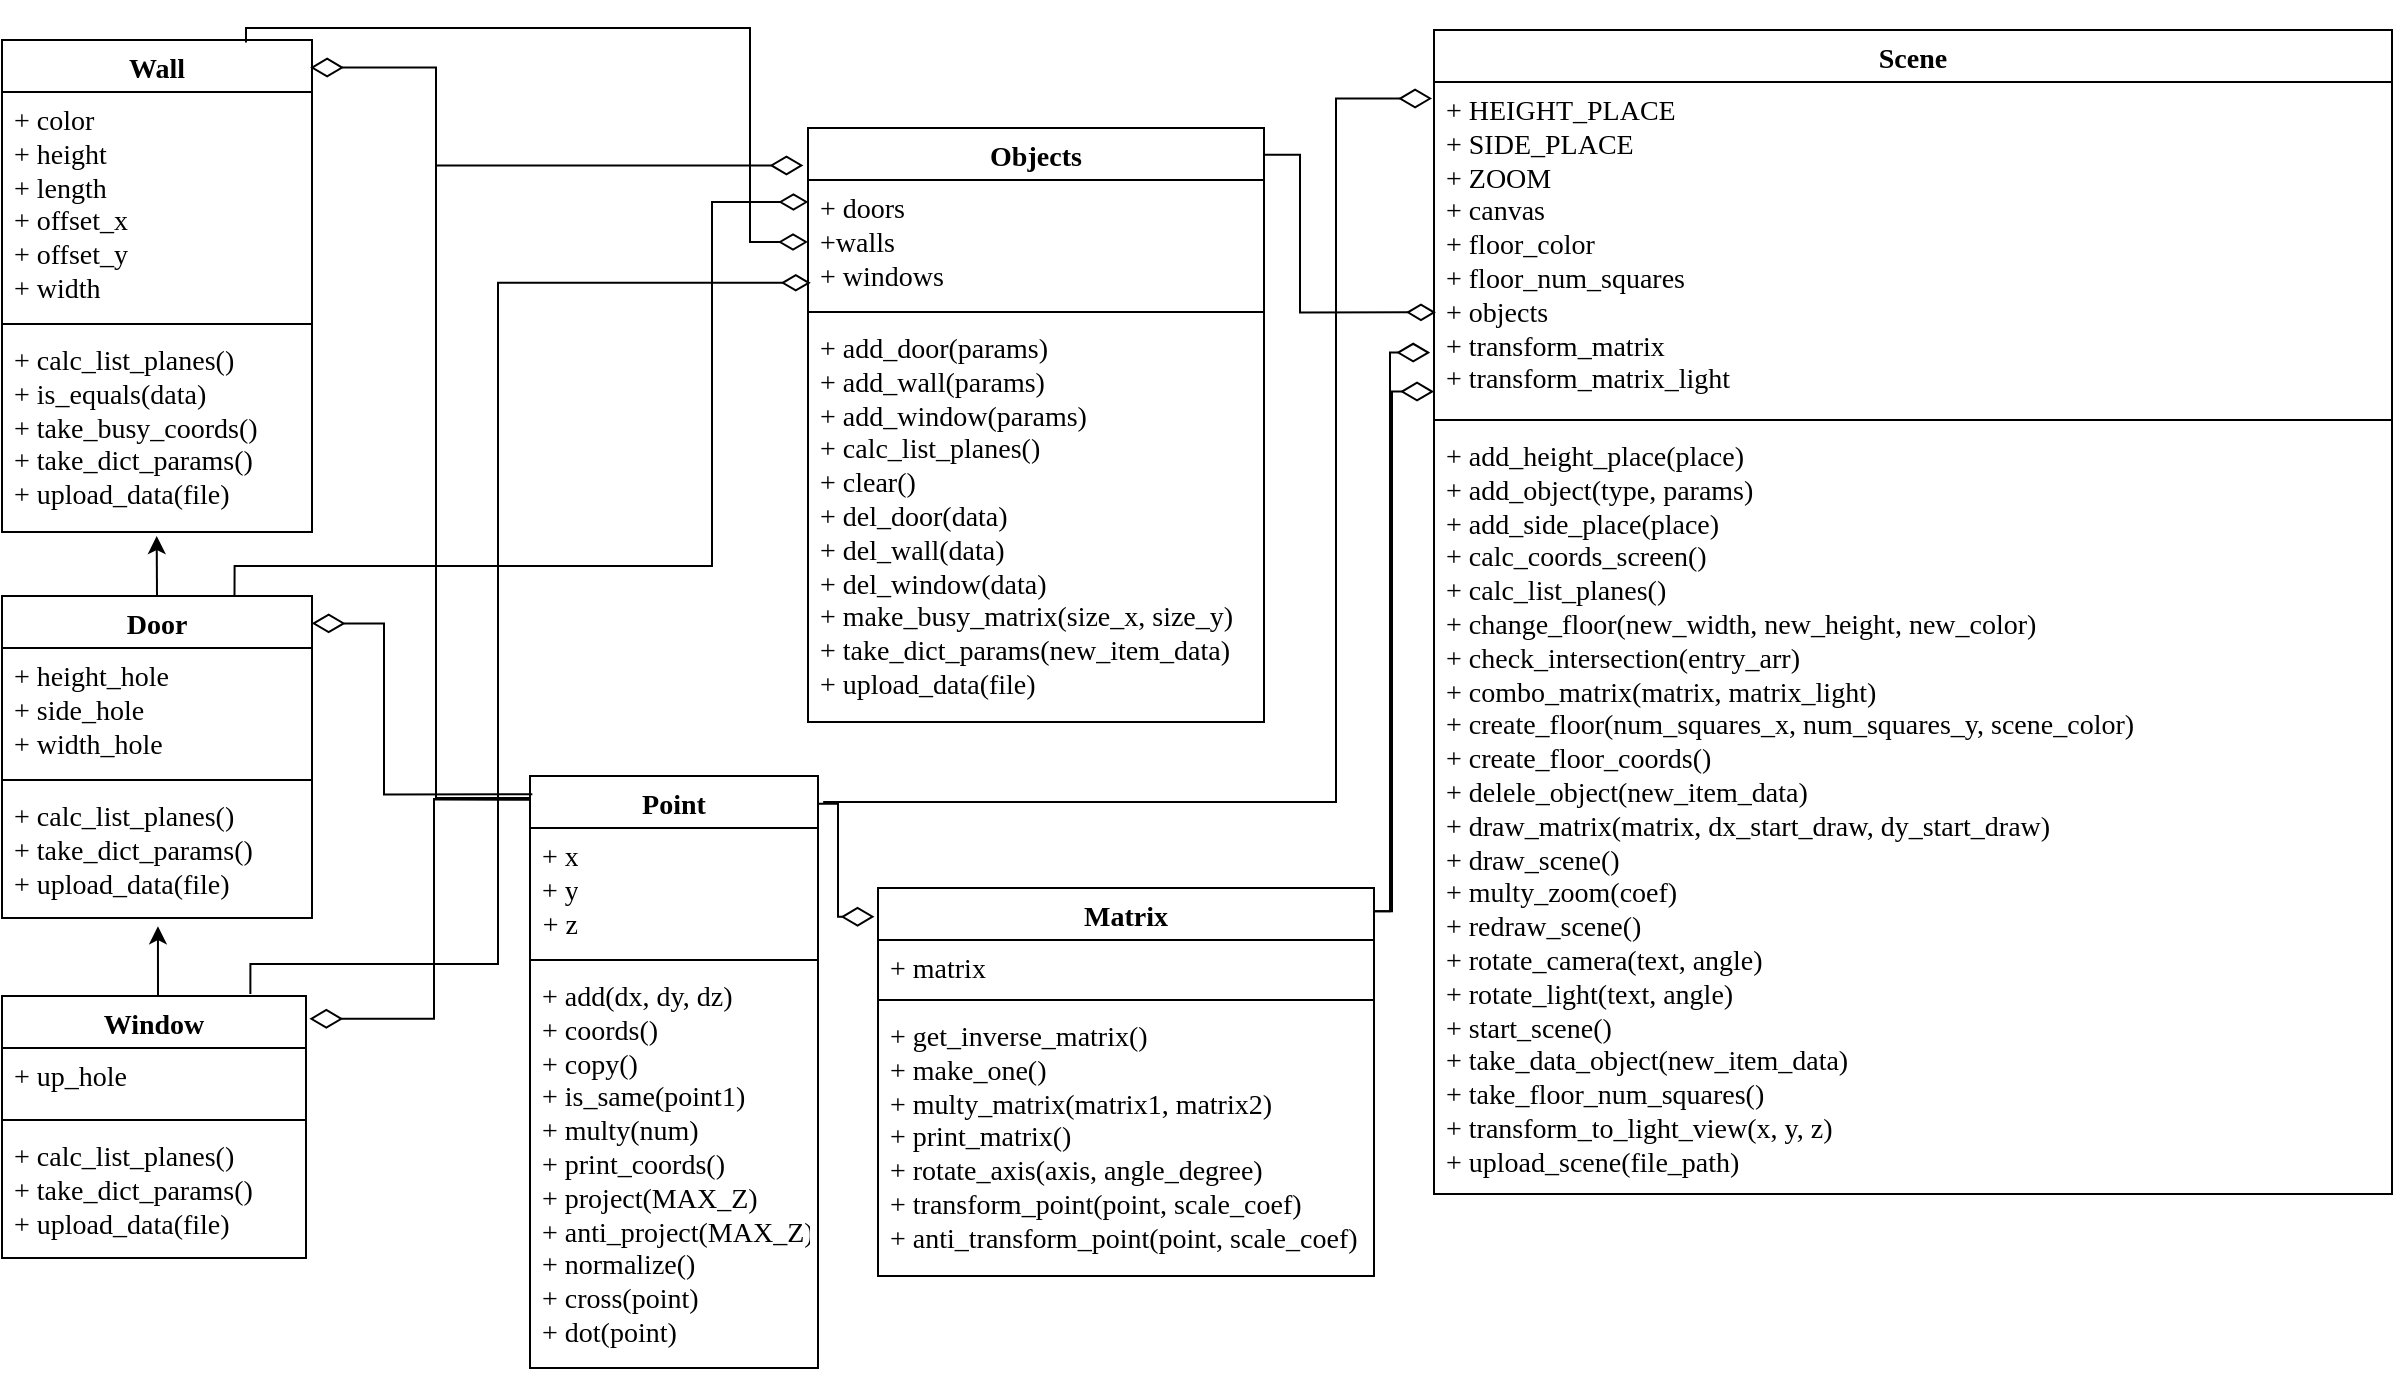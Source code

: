 <mxfile version="25.0.1">
  <diagram id="0O0Fttp6zXTxtudWzpfP" name="Страница — 1">
    <mxGraphModel dx="1823" dy="1003" grid="0" gridSize="10" guides="1" tooltips="1" connect="1" arrows="1" fold="1" page="0" pageScale="1" pageWidth="827" pageHeight="1169" math="0" shadow="0">
      <root>
        <mxCell id="0" />
        <mxCell id="1" parent="0" />
        <mxCell id="snGVIP5Bv9a8zJmRAjhT-1" value="&lt;font style=&quot;text-wrap: nowrap; font-size: 14px;&quot; face=&quot;Times,serif&quot; color=&quot;#000000&quot;&gt;Matrix&lt;/font&gt;" style="swimlane;fontStyle=1;align=center;verticalAlign=top;childLayout=stackLayout;horizontal=1;startSize=26;horizontalStack=0;resizeParent=1;resizeParentMax=0;resizeLast=0;collapsible=1;marginBottom=0;whiteSpace=wrap;html=1;" parent="1" vertex="1">
          <mxGeometry x="573" y="790" width="248" height="194" as="geometry" />
        </mxCell>
        <mxCell id="snGVIP5Bv9a8zJmRAjhT-2" value="&lt;div style=&quot;text-align: center; text-wrap: nowrap;&quot;&gt;&lt;font style=&quot;font-size: 14px;&quot; face=&quot;Times,serif&quot; color=&quot;#000000&quot;&gt;+ matrix&lt;/font&gt;&lt;/div&gt;" style="text;strokeColor=none;fillColor=none;align=left;verticalAlign=top;spacingLeft=4;spacingRight=4;overflow=hidden;rotatable=0;points=[[0,0.5],[1,0.5]];portConstraint=eastwest;whiteSpace=wrap;html=1;" parent="snGVIP5Bv9a8zJmRAjhT-1" vertex="1">
          <mxGeometry y="26" width="248" height="26" as="geometry" />
        </mxCell>
        <mxCell id="snGVIP5Bv9a8zJmRAjhT-3" value="" style="line;strokeWidth=1;fillColor=none;align=left;verticalAlign=middle;spacingTop=-1;spacingLeft=3;spacingRight=3;rotatable=0;labelPosition=right;points=[];portConstraint=eastwest;strokeColor=inherit;" parent="snGVIP5Bv9a8zJmRAjhT-1" vertex="1">
          <mxGeometry y="52" width="248" height="8" as="geometry" />
        </mxCell>
        <mxCell id="snGVIP5Bv9a8zJmRAjhT-4" value="&lt;span style=&quot;font-family: Times, serif; font-size: 14px; text-align: center; text-wrap: nowrap;&quot;&gt;+ get_inverse_matrix()&lt;/span&gt;&lt;br style=&quot;font-family: Times, serif; font-size: 14px; text-align: center; text-wrap: nowrap;&quot;&gt;&lt;span style=&quot;font-family: Times, serif; font-size: 14px; text-align: center; text-wrap: nowrap;&quot;&gt;+ make_one()&lt;/span&gt;&lt;br style=&quot;font-family: Times, serif; font-size: 14px; text-align: center; text-wrap: nowrap;&quot;&gt;&lt;span style=&quot;font-family: Times, serif; font-size: 14px; text-align: center; text-wrap: nowrap;&quot;&gt;+ multy_matrix(matrix1, matrix2)&lt;/span&gt;&lt;br style=&quot;font-family: Times, serif; font-size: 14px; text-align: center; text-wrap: nowrap;&quot;&gt;&lt;span style=&quot;font-family: Times, serif; font-size: 14px; text-align: center; text-wrap: nowrap;&quot;&gt;+ print_matrix()&lt;/span&gt;&lt;br style=&quot;font-family: Times, serif; font-size: 14px; text-align: center; text-wrap: nowrap;&quot;&gt;&lt;span style=&quot;font-family: Times, serif; font-size: 14px; text-align: center; text-wrap: nowrap;&quot;&gt;+ rotate_axis(axis, angle_degree)&lt;/span&gt;&lt;br style=&quot;font-family: Times, serif; font-size: 14px; text-align: center; text-wrap: nowrap;&quot;&gt;&lt;span style=&quot;font-family: Times, serif; font-size: 14px; text-align: center; text-wrap: nowrap;&quot;&gt;+ transform_point(point, scale_coef)&lt;/span&gt;&lt;div&gt;&lt;span style=&quot;font-family: Times, serif; font-size: 14px; text-align: center; text-wrap: nowrap;&quot;&gt;+ anti_transform_point(point, scale_coef)&lt;/span&gt;&lt;span style=&quot;font-family: Times, serif; font-size: 14px; text-align: center; text-wrap: nowrap;&quot;&gt;&lt;br&gt;&lt;/span&gt;&lt;/div&gt;" style="text;strokeColor=none;fillColor=none;align=left;verticalAlign=top;spacingLeft=4;spacingRight=4;overflow=hidden;rotatable=0;points=[[0,0.5],[1,0.5]];portConstraint=eastwest;whiteSpace=wrap;html=1;" parent="snGVIP5Bv9a8zJmRAjhT-1" vertex="1">
          <mxGeometry y="60" width="248" height="134" as="geometry" />
        </mxCell>
        <mxCell id="snGVIP5Bv9a8zJmRAjhT-6" value="&lt;font style=&quot;text-wrap: nowrap; font-size: 14px;&quot; face=&quot;Times,serif&quot; color=&quot;#000000&quot;&gt;Point&lt;/font&gt;" style="swimlane;fontStyle=1;align=center;verticalAlign=top;childLayout=stackLayout;horizontal=1;startSize=26;horizontalStack=0;resizeParent=1;resizeParentMax=0;resizeLast=0;collapsible=1;marginBottom=0;whiteSpace=wrap;html=1;" parent="1" vertex="1">
          <mxGeometry x="399" y="734" width="144" height="296" as="geometry" />
        </mxCell>
        <mxCell id="snGVIP5Bv9a8zJmRAjhT-7" value="&lt;div style=&quot;text-align: center; text-wrap: nowrap;&quot;&gt;&lt;font style=&quot;font-size: 14px;&quot; face=&quot;Times,serif&quot; color=&quot;#000000&quot;&gt;+ x&lt;/font&gt;&lt;/div&gt;&lt;div style=&quot;text-align: center; text-wrap: nowrap;&quot;&gt;&lt;font style=&quot;font-size: 14px;&quot; face=&quot;Times,serif&quot; color=&quot;#000000&quot;&gt;+ y&lt;/font&gt;&lt;/div&gt;&lt;div style=&quot;text-align: center; text-wrap: nowrap;&quot;&gt;&lt;font style=&quot;font-size: 14px;&quot; face=&quot;Times,serif&quot; color=&quot;#000000&quot;&gt;+ z&lt;/font&gt;&lt;/div&gt;" style="text;strokeColor=none;fillColor=none;align=left;verticalAlign=top;spacingLeft=4;spacingRight=4;overflow=hidden;rotatable=0;points=[[0,0.5],[1,0.5]];portConstraint=eastwest;whiteSpace=wrap;html=1;" parent="snGVIP5Bv9a8zJmRAjhT-6" vertex="1">
          <mxGeometry y="26" width="144" height="62" as="geometry" />
        </mxCell>
        <mxCell id="snGVIP5Bv9a8zJmRAjhT-8" value="" style="line;strokeWidth=1;fillColor=none;align=left;verticalAlign=middle;spacingTop=-1;spacingLeft=3;spacingRight=3;rotatable=0;labelPosition=right;points=[];portConstraint=eastwest;strokeColor=inherit;" parent="snGVIP5Bv9a8zJmRAjhT-6" vertex="1">
          <mxGeometry y="88" width="144" height="8" as="geometry" />
        </mxCell>
        <mxCell id="snGVIP5Bv9a8zJmRAjhT-9" value="&lt;span style=&quot;font-family: Times, serif; font-size: 14px; text-align: center; text-wrap: nowrap;&quot;&gt;+ add(dx, dy, dz)&lt;/span&gt;&lt;br style=&quot;font-family: Times, serif; font-size: 14px; text-align: center; text-wrap: nowrap;&quot;&gt;&lt;span style=&quot;font-family: Times, serif; font-size: 14px; text-align: center; text-wrap: nowrap;&quot;&gt;+ coords()&lt;/span&gt;&lt;br style=&quot;font-family: Times, serif; font-size: 14px; text-align: center; text-wrap: nowrap;&quot;&gt;&lt;span style=&quot;font-family: Times, serif; font-size: 14px; text-align: center; text-wrap: nowrap;&quot;&gt;+ copy()&lt;/span&gt;&lt;br style=&quot;font-family: Times, serif; font-size: 14px; text-align: center; text-wrap: nowrap;&quot;&gt;&lt;span style=&quot;font-family: Times, serif; font-size: 14px; text-align: center; text-wrap: nowrap;&quot;&gt;+ is_same(point1)&lt;/span&gt;&lt;br style=&quot;font-family: Times, serif; font-size: 14px; text-align: center; text-wrap: nowrap;&quot;&gt;&lt;span style=&quot;font-family: Times, serif; font-size: 14px; text-align: center; text-wrap: nowrap;&quot;&gt;+ multy(num)&lt;/span&gt;&lt;br style=&quot;font-family: Times, serif; font-size: 14px; text-align: center; text-wrap: nowrap;&quot;&gt;&lt;span style=&quot;font-family: Times, serif; font-size: 14px; text-align: center; text-wrap: nowrap;&quot;&gt;+ print_coords()&lt;/span&gt;&lt;br style=&quot;font-family: Times, serif; font-size: 14px; text-align: center; text-wrap: nowrap;&quot;&gt;&lt;span style=&quot;font-family: Times, serif; font-size: 14px; text-align: center; text-wrap: nowrap;&quot;&gt;+ project(MAX_Z)&lt;/span&gt;&lt;div&gt;&lt;div style=&quot;text-align: center;&quot;&gt;&lt;span style=&quot;font-family: Times, serif; font-size: 14px; text-wrap: nowrap;&quot;&gt;+ anti_project(MAX_Z)&lt;/span&gt;&lt;font face=&quot;Times, serif&quot;&gt;&lt;span style=&quot;font-size: 14px; text-wrap: nowrap;&quot;&gt;&lt;br&gt;&lt;/span&gt;&lt;/font&gt;&lt;/div&gt;&lt;div&gt;&lt;span style=&quot;font-family: Times, serif; font-size: 14px; text-align: center; text-wrap: nowrap;&quot;&gt;+ normalize()&lt;/span&gt;&lt;/div&gt;&lt;div&gt;&lt;span style=&quot;font-family: Times, serif; font-size: 14px; text-align: center; text-wrap: nowrap;&quot;&gt;+ cross(point)&lt;/span&gt;&lt;/div&gt;&lt;div&gt;&lt;span style=&quot;font-family: Times, serif; font-size: 14px; text-align: center; text-wrap: nowrap;&quot;&gt;+ dot(point)&lt;/span&gt;&lt;/div&gt;&lt;/div&gt;" style="text;strokeColor=none;fillColor=none;align=left;verticalAlign=top;spacingLeft=4;spacingRight=4;overflow=hidden;rotatable=0;points=[[0,0.5],[1,0.5]];portConstraint=eastwest;whiteSpace=wrap;html=1;" parent="snGVIP5Bv9a8zJmRAjhT-6" vertex="1">
          <mxGeometry y="96" width="144" height="200" as="geometry" />
        </mxCell>
        <mxCell id="snGVIP5Bv9a8zJmRAjhT-10" value="&lt;font face=&quot;Times, serif&quot;&gt;&lt;span style=&quot;font-size: 14px; text-wrap: nowrap;&quot;&gt;Objects&lt;/span&gt;&lt;/font&gt;" style="swimlane;fontStyle=1;align=center;verticalAlign=top;childLayout=stackLayout;horizontal=1;startSize=26;horizontalStack=0;resizeParent=1;resizeParentMax=0;resizeLast=0;collapsible=1;marginBottom=0;whiteSpace=wrap;html=1;" parent="1" vertex="1">
          <mxGeometry x="538" y="410" width="228" height="297" as="geometry" />
        </mxCell>
        <mxCell id="snGVIP5Bv9a8zJmRAjhT-11" value="&lt;div style=&quot;text-wrap: nowrap;&quot;&gt;&lt;font style=&quot;font-size: 14px;&quot; face=&quot;Times,serif&quot; color=&quot;#000000&quot;&gt;+ doors&lt;/font&gt;&lt;/div&gt;&lt;div style=&quot;text-wrap: nowrap;&quot;&gt;&lt;span style=&quot;font-size: 14px; font-family: Times, serif; background-color: initial;&quot;&gt;+walls&lt;/span&gt;&lt;/div&gt;&lt;div style=&quot;text-wrap: nowrap;&quot;&gt;&lt;font style=&quot;font-size: 14px;&quot; face=&quot;Times,serif&quot; color=&quot;#000000&quot;&gt;+ windows&lt;/font&gt;&lt;/div&gt;" style="text;strokeColor=none;fillColor=none;align=left;verticalAlign=top;spacingLeft=4;spacingRight=4;overflow=hidden;rotatable=0;points=[[0,0.5],[1,0.5]];portConstraint=eastwest;whiteSpace=wrap;html=1;" parent="snGVIP5Bv9a8zJmRAjhT-10" vertex="1">
          <mxGeometry y="26" width="228" height="62" as="geometry" />
        </mxCell>
        <mxCell id="snGVIP5Bv9a8zJmRAjhT-12" value="" style="line;strokeWidth=1;fillColor=none;align=left;verticalAlign=middle;spacingTop=-1;spacingLeft=3;spacingRight=3;rotatable=0;labelPosition=right;points=[];portConstraint=eastwest;strokeColor=inherit;" parent="snGVIP5Bv9a8zJmRAjhT-10" vertex="1">
          <mxGeometry y="88" width="228" height="8" as="geometry" />
        </mxCell>
        <mxCell id="snGVIP5Bv9a8zJmRAjhT-13" value="&lt;div style=&quot;text-align: center; text-wrap: nowrap;&quot;&gt;&lt;/div&gt;&lt;div style=&quot;text-wrap: nowrap;&quot;&gt;&lt;font style=&quot;font-size: 14px;&quot; face=&quot;Times,serif&quot; color=&quot;#000000&quot;&gt;+ add_door(params)&lt;br&gt;+ add_wall(params)&lt;br&gt;+ add_window(params)&lt;br&gt;+ calc_list_planes()&lt;br&gt;+ clear()&lt;br&gt;+ del_door(data)&lt;br&gt;+ del_wall(data)&lt;br&gt;+ del_window(data)&lt;br&gt;+ make_busy_matrix(size_x, size_y)&lt;br&gt;+ take_dict_params(new_item_data)&lt;br&gt;+ upload_data(file)&lt;/font&gt;&lt;/div&gt;" style="text;strokeColor=none;fillColor=none;align=left;verticalAlign=top;spacingLeft=4;spacingRight=4;overflow=hidden;rotatable=0;points=[[0,0.5],[1,0.5]];portConstraint=eastwest;whiteSpace=wrap;html=1;" parent="snGVIP5Bv9a8zJmRAjhT-10" vertex="1">
          <mxGeometry y="96" width="228" height="201" as="geometry" />
        </mxCell>
        <mxCell id="snGVIP5Bv9a8zJmRAjhT-14" value="&lt;font style=&quot;text-wrap: nowrap; font-size: 14px;&quot; face=&quot;Times,serif&quot; color=&quot;#000000&quot;&gt;Wall&lt;/font&gt;" style="swimlane;fontStyle=1;align=center;verticalAlign=top;childLayout=stackLayout;horizontal=1;startSize=26;horizontalStack=0;resizeParent=1;resizeParentMax=0;resizeLast=0;collapsible=1;marginBottom=0;whiteSpace=wrap;html=1;" parent="1" vertex="1">
          <mxGeometry x="135" y="366" width="155" height="246" as="geometry" />
        </mxCell>
        <mxCell id="snGVIP5Bv9a8zJmRAjhT-15" value="&lt;div style=&quot;text-wrap: nowrap;&quot;&gt;&lt;span style=&quot;font-family: Times, serif; font-size: 14px;&quot;&gt;+ color&lt;/span&gt;&lt;br style=&quot;font-family: Times, serif; font-size: 14px;&quot;&gt;&lt;span style=&quot;font-family: Times, serif; font-size: 14px;&quot;&gt;+ height&lt;/span&gt;&lt;br style=&quot;font-family: Times, serif; font-size: 14px;&quot;&gt;&lt;span style=&quot;font-family: Times, serif; font-size: 14px;&quot;&gt;+ length&lt;/span&gt;&lt;br style=&quot;font-family: Times, serif; font-size: 14px;&quot;&gt;&lt;span style=&quot;font-family: Times, serif; font-size: 14px;&quot;&gt;+ offset_x&lt;/span&gt;&lt;br style=&quot;font-family: Times, serif; font-size: 14px;&quot;&gt;&lt;span style=&quot;font-family: Times, serif; font-size: 14px;&quot;&gt;+ offset_y&lt;/span&gt;&lt;br style=&quot;font-family: Times, serif; font-size: 14px;&quot;&gt;&lt;span style=&quot;font-family: Times, serif; font-size: 14px;&quot;&gt;+ width&lt;/span&gt;&lt;br&gt;&lt;/div&gt;" style="text;strokeColor=none;fillColor=none;align=left;verticalAlign=top;spacingLeft=4;spacingRight=4;overflow=hidden;rotatable=0;points=[[0,0.5],[1,0.5]];portConstraint=eastwest;whiteSpace=wrap;html=1;" parent="snGVIP5Bv9a8zJmRAjhT-14" vertex="1">
          <mxGeometry y="26" width="155" height="112" as="geometry" />
        </mxCell>
        <mxCell id="snGVIP5Bv9a8zJmRAjhT-16" value="" style="line;strokeWidth=1;fillColor=none;align=left;verticalAlign=middle;spacingTop=-1;spacingLeft=3;spacingRight=3;rotatable=0;labelPosition=right;points=[];portConstraint=eastwest;strokeColor=inherit;" parent="snGVIP5Bv9a8zJmRAjhT-14" vertex="1">
          <mxGeometry y="138" width="155" height="8" as="geometry" />
        </mxCell>
        <mxCell id="snGVIP5Bv9a8zJmRAjhT-17" value="&lt;span style=&quot;font-family: Times, serif; font-size: 14px; text-wrap: nowrap;&quot;&gt;+ calc_list_planes()&lt;/span&gt;&lt;br style=&quot;font-family: Times, serif; font-size: 14px; text-wrap: nowrap;&quot;&gt;&lt;span style=&quot;font-family: Times, serif; font-size: 14px; text-wrap: nowrap;&quot;&gt;+ is_equals(data)&lt;/span&gt;&lt;br style=&quot;font-family: Times, serif; font-size: 14px; text-wrap: nowrap;&quot;&gt;&lt;span style=&quot;font-family: Times, serif; font-size: 14px; text-wrap: nowrap;&quot;&gt;+ take_busy_coords()&lt;/span&gt;&lt;br style=&quot;font-family: Times, serif; font-size: 14px; text-wrap: nowrap;&quot;&gt;&lt;span style=&quot;font-family: Times, serif; font-size: 14px; text-wrap: nowrap;&quot;&gt;+ take_dict_params()&lt;/span&gt;&lt;br style=&quot;font-family: Times, serif; font-size: 14px; text-wrap: nowrap;&quot;&gt;&lt;span style=&quot;font-family: Times, serif; font-size: 14px; text-wrap: nowrap;&quot;&gt;+ upload_data(file)&lt;/span&gt;" style="text;strokeColor=none;fillColor=none;align=left;verticalAlign=top;spacingLeft=4;spacingRight=4;overflow=hidden;rotatable=0;points=[[0,0.5],[1,0.5]];portConstraint=eastwest;whiteSpace=wrap;html=1;" parent="snGVIP5Bv9a8zJmRAjhT-14" vertex="1">
          <mxGeometry y="146" width="155" height="100" as="geometry" />
        </mxCell>
        <mxCell id="snGVIP5Bv9a8zJmRAjhT-27" style="edgeStyle=orthogonalEdgeStyle;rounded=0;orthogonalLoop=1;jettySize=auto;html=1;exitX=0.5;exitY=0;exitDx=0;exitDy=0;entryX=0.499;entryY=1.02;entryDx=0;entryDy=0;entryPerimeter=0;" parent="1" source="snGVIP5Bv9a8zJmRAjhT-18" target="snGVIP5Bv9a8zJmRAjhT-17" edge="1">
          <mxGeometry relative="1" as="geometry">
            <mxPoint x="249" y="614" as="targetPoint" />
          </mxGeometry>
        </mxCell>
        <mxCell id="snGVIP5Bv9a8zJmRAjhT-18" value="&lt;font style=&quot;text-wrap: nowrap; font-size: 14px;&quot; face=&quot;Times,serif&quot; color=&quot;#000000&quot;&gt;Door&lt;/font&gt;" style="swimlane;fontStyle=1;align=center;verticalAlign=top;childLayout=stackLayout;horizontal=1;startSize=26;horizontalStack=0;resizeParent=1;resizeParentMax=0;resizeLast=0;collapsible=1;marginBottom=0;whiteSpace=wrap;html=1;" parent="1" vertex="1">
          <mxGeometry x="135" y="644" width="155" height="161" as="geometry" />
        </mxCell>
        <mxCell id="snGVIP5Bv9a8zJmRAjhT-19" value="&lt;div style=&quot;text-wrap: nowrap;&quot;&gt;&lt;span style=&quot;font-family: Times, serif; font-size: 14px;&quot;&gt;+ height_hole&lt;/span&gt;&lt;br style=&quot;font-family: Times, serif; font-size: 14px;&quot;&gt;&lt;span style=&quot;font-family: Times, serif; font-size: 14px;&quot;&gt;+ side_hole&lt;/span&gt;&lt;br style=&quot;font-family: Times, serif; font-size: 14px;&quot;&gt;&lt;span style=&quot;font-family: Times, serif; font-size: 14px;&quot;&gt;+ width_hole&lt;/span&gt;&lt;br&gt;&lt;/div&gt;" style="text;strokeColor=none;fillColor=none;align=left;verticalAlign=top;spacingLeft=4;spacingRight=4;overflow=hidden;rotatable=0;points=[[0,0.5],[1,0.5]];portConstraint=eastwest;whiteSpace=wrap;html=1;" parent="snGVIP5Bv9a8zJmRAjhT-18" vertex="1">
          <mxGeometry y="26" width="155" height="62" as="geometry" />
        </mxCell>
        <mxCell id="snGVIP5Bv9a8zJmRAjhT-20" value="" style="line;strokeWidth=1;fillColor=none;align=left;verticalAlign=middle;spacingTop=-1;spacingLeft=3;spacingRight=3;rotatable=0;labelPosition=right;points=[];portConstraint=eastwest;strokeColor=inherit;" parent="snGVIP5Bv9a8zJmRAjhT-18" vertex="1">
          <mxGeometry y="88" width="155" height="8" as="geometry" />
        </mxCell>
        <mxCell id="snGVIP5Bv9a8zJmRAjhT-21" value="&lt;span style=&quot;font-family: Times, serif; font-size: 14px; text-wrap: nowrap;&quot;&gt;+ calc_list_planes()&lt;/span&gt;&lt;br style=&quot;font-family: Times, serif; font-size: 14px; text-wrap: nowrap;&quot;&gt;&lt;span style=&quot;font-family: Times, serif; font-size: 14px; text-wrap: nowrap;&quot;&gt;+ take_dict_params()&lt;/span&gt;&lt;br style=&quot;font-family: Times, serif; font-size: 14px; text-wrap: nowrap;&quot;&gt;&lt;span style=&quot;font-family: Times, serif; font-size: 14px; text-wrap: nowrap;&quot;&gt;+ upload_data(file)&lt;/span&gt;" style="text;strokeColor=none;fillColor=none;align=left;verticalAlign=top;spacingLeft=4;spacingRight=4;overflow=hidden;rotatable=0;points=[[0,0.5],[1,0.5]];portConstraint=eastwest;whiteSpace=wrap;html=1;" parent="snGVIP5Bv9a8zJmRAjhT-18" vertex="1">
          <mxGeometry y="96" width="155" height="65" as="geometry" />
        </mxCell>
        <mxCell id="snGVIP5Bv9a8zJmRAjhT-22" value="&lt;font style=&quot;text-wrap: nowrap; font-size: 14px;&quot; face=&quot;Times,serif&quot; color=&quot;#000000&quot;&gt;Window&lt;/font&gt;" style="swimlane;fontStyle=1;align=center;verticalAlign=top;childLayout=stackLayout;horizontal=1;startSize=26;horizontalStack=0;resizeParent=1;resizeParentMax=0;resizeLast=0;collapsible=1;marginBottom=0;whiteSpace=wrap;html=1;" parent="1" vertex="1">
          <mxGeometry x="135" y="844" width="152" height="131" as="geometry" />
        </mxCell>
        <mxCell id="snGVIP5Bv9a8zJmRAjhT-23" value="&lt;div style=&quot;text-wrap: nowrap;&quot;&gt;&lt;span style=&quot;font-family: Times, serif; font-size: 14px;&quot;&gt;+ up_hole&lt;/span&gt;&lt;br&gt;&lt;/div&gt;" style="text;strokeColor=none;fillColor=none;align=left;verticalAlign=top;spacingLeft=4;spacingRight=4;overflow=hidden;rotatable=0;points=[[0,0.5],[1,0.5]];portConstraint=eastwest;whiteSpace=wrap;html=1;" parent="snGVIP5Bv9a8zJmRAjhT-22" vertex="1">
          <mxGeometry y="26" width="152" height="32" as="geometry" />
        </mxCell>
        <mxCell id="snGVIP5Bv9a8zJmRAjhT-24" value="" style="line;strokeWidth=1;fillColor=none;align=left;verticalAlign=middle;spacingTop=-1;spacingLeft=3;spacingRight=3;rotatable=0;labelPosition=right;points=[];portConstraint=eastwest;strokeColor=inherit;" parent="snGVIP5Bv9a8zJmRAjhT-22" vertex="1">
          <mxGeometry y="58" width="152" height="8" as="geometry" />
        </mxCell>
        <mxCell id="snGVIP5Bv9a8zJmRAjhT-25" value="&lt;span style=&quot;font-family: Times, serif; font-size: 14px; text-wrap: nowrap;&quot;&gt;+ calc_list_planes()&lt;/span&gt;&lt;div&gt;&lt;span style=&quot;font-family: Times, serif; font-size: 14px; text-wrap: nowrap;&quot;&gt;+ take_dict_params()&lt;/span&gt;&lt;br style=&quot;font-family: Times, serif; font-size: 14px; text-wrap: nowrap;&quot;&gt;&lt;span style=&quot;font-family: Times, serif; font-size: 14px; text-wrap: nowrap;&quot;&gt;+ upload_data(file)&lt;/span&gt;&lt;/div&gt;" style="text;strokeColor=none;fillColor=none;align=left;verticalAlign=top;spacingLeft=4;spacingRight=4;overflow=hidden;rotatable=0;points=[[0,0.5],[1,0.5]];portConstraint=eastwest;whiteSpace=wrap;html=1;" parent="snGVIP5Bv9a8zJmRAjhT-22" vertex="1">
          <mxGeometry y="66" width="152" height="65" as="geometry" />
        </mxCell>
        <mxCell id="snGVIP5Bv9a8zJmRAjhT-26" style="edgeStyle=orthogonalEdgeStyle;rounded=0;orthogonalLoop=1;jettySize=auto;html=1;exitX=0.5;exitY=0;exitDx=0;exitDy=0;entryX=0.503;entryY=1.063;entryDx=0;entryDy=0;entryPerimeter=0;" parent="1" source="snGVIP5Bv9a8zJmRAjhT-22" target="snGVIP5Bv9a8zJmRAjhT-21" edge="1">
          <mxGeometry relative="1" as="geometry" />
        </mxCell>
        <mxCell id="snGVIP5Bv9a8zJmRAjhT-29" value="&lt;font face=&quot;Times, serif&quot;&gt;&lt;span style=&quot;font-size: 14px; text-wrap: nowrap;&quot;&gt;Scene&lt;/span&gt;&lt;/font&gt;" style="swimlane;fontStyle=1;align=center;verticalAlign=top;childLayout=stackLayout;horizontal=1;startSize=26;horizontalStack=0;resizeParent=1;resizeParentMax=0;resizeLast=0;collapsible=1;marginBottom=0;whiteSpace=wrap;html=1;" parent="1" vertex="1">
          <mxGeometry x="851" y="361" width="479" height="582" as="geometry" />
        </mxCell>
        <mxCell id="snGVIP5Bv9a8zJmRAjhT-30" value="&lt;div style=&quot;text-wrap: nowrap;&quot;&gt;&lt;span style=&quot;font-family: Times, serif; font-size: 14px;&quot;&gt;+ HEIGHT_PLACE&lt;/span&gt;&lt;br style=&quot;font-family: Times, serif; font-size: 14px;&quot;&gt;&lt;span style=&quot;font-family: Times, serif; font-size: 14px;&quot;&gt;+ SIDE_PLACE&lt;/span&gt;&lt;br style=&quot;font-family: Times, serif; font-size: 14px;&quot;&gt;&lt;span style=&quot;font-family: Times, serif; font-size: 14px;&quot;&gt;+ ZOOM&lt;/span&gt;&lt;br style=&quot;font-family: Times, serif; font-size: 14px;&quot;&gt;&lt;span style=&quot;font-family: Times, serif; font-size: 14px;&quot;&gt;+ canvas&lt;/span&gt;&lt;br style=&quot;font-family: Times, serif; font-size: 14px;&quot;&gt;&lt;span style=&quot;font-family: Times, serif; font-size: 14px;&quot;&gt;+ floor_color&lt;/span&gt;&lt;br style=&quot;font-family: Times, serif; font-size: 14px;&quot;&gt;&lt;span style=&quot;font-family: Times, serif; font-size: 14px;&quot;&gt;+ floor_num_squares&lt;/span&gt;&lt;/div&gt;&lt;div style=&quot;text-wrap: nowrap;&quot;&gt;&lt;span style=&quot;font-family: Times, serif; font-size: 14px; background-color: initial;&quot;&gt;+ objects&lt;/span&gt;&lt;br style=&quot;font-family: Times, serif; font-size: 14px;&quot;&gt;&lt;/div&gt;&lt;div style=&quot;text-wrap: nowrap;&quot;&gt;&lt;span style=&quot;font-family: Times, serif; font-size: 14px;&quot;&gt;+ transform_matrix&lt;/span&gt;&lt;br style=&quot;font-family: Times, serif; font-size: 14px;&quot;&gt;&lt;span style=&quot;font-family: Times, serif; font-size: 14px;&quot;&gt;+ transform_matrix_light&lt;/span&gt;&lt;br&gt;&lt;/div&gt;" style="text;strokeColor=none;fillColor=none;align=left;verticalAlign=top;spacingLeft=4;spacingRight=4;overflow=hidden;rotatable=0;points=[[0,0.5],[1,0.5]];portConstraint=eastwest;whiteSpace=wrap;html=1;" parent="snGVIP5Bv9a8zJmRAjhT-29" vertex="1">
          <mxGeometry y="26" width="479" height="165" as="geometry" />
        </mxCell>
        <mxCell id="snGVIP5Bv9a8zJmRAjhT-31" value="" style="line;strokeWidth=1;fillColor=none;align=left;verticalAlign=middle;spacingTop=-1;spacingLeft=3;spacingRight=3;rotatable=0;labelPosition=right;points=[];portConstraint=eastwest;strokeColor=inherit;" parent="snGVIP5Bv9a8zJmRAjhT-29" vertex="1">
          <mxGeometry y="191" width="479" height="8" as="geometry" />
        </mxCell>
        <mxCell id="snGVIP5Bv9a8zJmRAjhT-32" value="&lt;div style=&quot;text-align: center; text-wrap: nowrap;&quot;&gt;&lt;/div&gt;&lt;div style=&quot;text-wrap: nowrap;&quot;&gt;&lt;span style=&quot;font-family: Times, serif; font-size: 14px;&quot;&gt;+ add_height_place(place)&lt;/span&gt;&lt;br style=&quot;font-family: Times, serif; font-size: 14px;&quot;&gt;&lt;span style=&quot;font-family: Times, serif; font-size: 14px;&quot;&gt;+ add_object(type, params)&lt;/span&gt;&lt;br style=&quot;font-family: Times, serif; font-size: 14px;&quot;&gt;&lt;span style=&quot;font-family: Times, serif; font-size: 14px;&quot;&gt;+ add_side_place(place)&lt;/span&gt;&lt;br style=&quot;font-family: Times, serif; font-size: 14px;&quot;&gt;&lt;span style=&quot;font-family: Times, serif; font-size: 14px;&quot;&gt;+ calc_coords_screen()&lt;/span&gt;&lt;br style=&quot;font-family: Times, serif; font-size: 14px;&quot;&gt;&lt;span style=&quot;font-family: Times, serif; font-size: 14px;&quot;&gt;+ calc_list_planes()&lt;/span&gt;&lt;br style=&quot;font-family: Times, serif; font-size: 14px;&quot;&gt;&lt;span style=&quot;font-family: Times, serif; font-size: 14px;&quot;&gt;+ change_floor(new_width, new_height, new_color)&lt;/span&gt;&lt;br style=&quot;font-family: Times, serif; font-size: 14px;&quot;&gt;&lt;span style=&quot;font-family: Times, serif; font-size: 14px;&quot;&gt;+ check_intersection(entry_arr)&lt;/span&gt;&lt;br style=&quot;font-family: Times, serif; font-size: 14px;&quot;&gt;&lt;span style=&quot;font-family: Times, serif; font-size: 14px;&quot;&gt;+ combo_matrix(matrix, matrix_light)&lt;/span&gt;&lt;br style=&quot;font-family: Times, serif; font-size: 14px;&quot;&gt;&lt;span style=&quot;font-family: Times, serif; font-size: 14px;&quot;&gt;+ create_floor(num_squares_x, num_squares_y, scene_color)&lt;/span&gt;&lt;br style=&quot;font-family: Times, serif; font-size: 14px;&quot;&gt;&lt;span style=&quot;font-family: Times, serif; font-size: 14px;&quot;&gt;+ create_floor_coords()&lt;/span&gt;&lt;br style=&quot;font-family: Times, serif; font-size: 14px;&quot;&gt;&lt;span style=&quot;font-family: Times, serif; font-size: 14px;&quot;&gt;+ delele_object(new_item_data)&lt;/span&gt;&lt;br style=&quot;font-family: Times, serif; font-size: 14px;&quot;&gt;&lt;span style=&quot;font-family: Times, serif; font-size: 14px;&quot;&gt;+ draw_matrix(matrix, dx_start_draw, dy_start_draw)&lt;/span&gt;&lt;br style=&quot;font-family: Times, serif; font-size: 14px;&quot;&gt;&lt;span style=&quot;font-family: Times, serif; font-size: 14px;&quot;&gt;+ draw_scene()&lt;/span&gt;&lt;br style=&quot;font-family: Times, serif; font-size: 14px;&quot;&gt;&lt;span style=&quot;font-family: Times, serif; font-size: 14px;&quot;&gt;+ multy_zoom(coef)&lt;/span&gt;&lt;br style=&quot;font-family: Times, serif; font-size: 14px;&quot;&gt;&lt;span style=&quot;font-family: Times, serif; font-size: 14px;&quot;&gt;+ redraw_scene()&lt;/span&gt;&lt;br style=&quot;font-family: Times, serif; font-size: 14px;&quot;&gt;&lt;span style=&quot;font-family: Times, serif; font-size: 14px;&quot;&gt;+ rotate_camera(text, angle)&lt;/span&gt;&lt;/div&gt;&lt;div style=&quot;text-wrap: nowrap;&quot;&gt;&lt;span style=&quot;font-family: Times, serif; font-size: 14px;&quot;&gt;+ rotate_light(text, angle)&lt;/span&gt;&lt;br style=&quot;font-family: Times, serif; font-size: 14px;&quot;&gt;&lt;span style=&quot;font-family: Times, serif; font-size: 14px;&quot;&gt;+ start_scene()&lt;/span&gt;&lt;br style=&quot;font-family: Times, serif; font-size: 14px;&quot;&gt;&lt;span style=&quot;font-family: Times, serif; font-size: 14px;&quot;&gt;+ take_data_object(new_item_data)&lt;/span&gt;&lt;br style=&quot;font-family: Times, serif; font-size: 14px;&quot;&gt;&lt;span style=&quot;font-family: Times, serif; font-size: 14px;&quot;&gt;+ take_floor_num_squares()&lt;/span&gt;&lt;br style=&quot;font-family: Times, serif; font-size: 14px;&quot;&gt;&lt;span style=&quot;font-family: Times, serif; font-size: 14px;&quot;&gt;+ transform_to_light_view(x, y, z)&lt;/span&gt;&lt;br style=&quot;font-family: Times, serif; font-size: 14px;&quot;&gt;&lt;span style=&quot;font-family: Times, serif; font-size: 14px;&quot;&gt;+ upload_scene(file_path)&lt;/span&gt;&lt;br&gt;&lt;/div&gt;" style="text;strokeColor=none;fillColor=none;align=left;verticalAlign=top;spacingLeft=4;spacingRight=4;overflow=hidden;rotatable=0;points=[[0,0.5],[1,0.5]];portConstraint=eastwest;whiteSpace=wrap;html=1;" parent="snGVIP5Bv9a8zJmRAjhT-29" vertex="1">
          <mxGeometry y="199" width="479" height="383" as="geometry" />
        </mxCell>
        <mxCell id="x4BIcuR1x430BXsSuseL-4" value="" style="endArrow=diamondThin;html=1;endSize=12;startArrow=none;startSize=14;startFill=0;edgeStyle=orthogonalEdgeStyle;align=left;verticalAlign=bottom;rounded=0;exitX=0.787;exitY=0.005;exitDx=0;exitDy=0;exitPerimeter=0;entryX=0;entryY=0.5;entryDx=0;entryDy=0;endFill=0;" parent="1" source="snGVIP5Bv9a8zJmRAjhT-14" target="snGVIP5Bv9a8zJmRAjhT-11" edge="1">
          <mxGeometry x="-1" y="3" relative="1" as="geometry">
            <mxPoint x="522" y="385.728" as="sourcePoint" />
            <mxPoint x="735.52" y="88" as="targetPoint" />
            <Array as="points">
              <mxPoint x="257" y="360" />
              <mxPoint x="509" y="360" />
              <mxPoint x="509" y="467" />
            </Array>
          </mxGeometry>
        </mxCell>
        <mxCell id="x4BIcuR1x430BXsSuseL-6" value="" style="endArrow=diamondThin;html=1;endSize=12;startArrow=none;startSize=14;startFill=0;edgeStyle=orthogonalEdgeStyle;align=left;verticalAlign=bottom;rounded=0;exitX=0.75;exitY=0;exitDx=0;exitDy=0;endFill=0;entryX=0.001;entryY=0.163;entryDx=0;entryDy=0;entryPerimeter=0;" parent="1" source="snGVIP5Bv9a8zJmRAjhT-18" target="snGVIP5Bv9a8zJmRAjhT-11" edge="1">
          <mxGeometry x="-1" y="3" relative="1" as="geometry">
            <mxPoint x="543" y="368" as="sourcePoint" />
            <mxPoint x="532" y="70" as="targetPoint" />
            <Array as="points">
              <mxPoint x="251" y="629" />
              <mxPoint x="490" y="629" />
              <mxPoint x="490" y="447" />
              <mxPoint x="538" y="447" />
            </Array>
          </mxGeometry>
        </mxCell>
        <mxCell id="x4BIcuR1x430BXsSuseL-9" value="" style="endArrow=diamondThin;html=1;endSize=12;startArrow=none;startSize=14;startFill=0;edgeStyle=orthogonalEdgeStyle;align=left;verticalAlign=bottom;rounded=0;exitX=0.817;exitY=-0.008;exitDx=0;exitDy=0;exitPerimeter=0;entryX=0.006;entryY=0.829;entryDx=0;entryDy=0;entryPerimeter=0;endFill=0;" parent="1" source="snGVIP5Bv9a8zJmRAjhT-22" target="snGVIP5Bv9a8zJmRAjhT-11" edge="1">
          <mxGeometry x="-1" y="3" relative="1" as="geometry">
            <mxPoint x="538" y="690" as="sourcePoint" />
            <mxPoint x="757" y="103" as="targetPoint" />
            <Array as="points">
              <mxPoint x="259" y="828" />
              <mxPoint x="383" y="828" />
              <mxPoint x="383" y="487" />
            </Array>
          </mxGeometry>
        </mxCell>
        <mxCell id="x4BIcuR1x430BXsSuseL-11" value="" style="endArrow=diamondThin;html=1;endSize=12;startArrow=none;startSize=14;startFill=0;edgeStyle=orthogonalEdgeStyle;align=left;verticalAlign=bottom;rounded=0;entryX=0.002;entryY=0.698;entryDx=0;entryDy=0;entryPerimeter=0;exitX=1;exitY=0.045;exitDx=0;exitDy=0;exitPerimeter=0;endFill=0;" parent="1" source="snGVIP5Bv9a8zJmRAjhT-10" target="snGVIP5Bv9a8zJmRAjhT-30" edge="1">
          <mxGeometry x="-1" y="3" relative="1" as="geometry">
            <mxPoint x="785" y="43" as="sourcePoint" />
            <mxPoint x="945" y="43" as="targetPoint" />
            <Array as="points">
              <mxPoint x="784" y="423" />
              <mxPoint x="784" y="502" />
            </Array>
          </mxGeometry>
        </mxCell>
        <mxCell id="x4BIcuR1x430BXsSuseL-14" value="" style="endArrow=none;html=1;endSize=12;startArrow=diamondThin;startSize=14;startFill=0;edgeStyle=orthogonalEdgeStyle;align=left;verticalAlign=bottom;rounded=0;exitX=0;exitY=0.938;exitDx=0;exitDy=0;exitPerimeter=0;entryX=0.999;entryY=0.06;entryDx=0;entryDy=0;entryPerimeter=0;endFill=0;" parent="1" source="snGVIP5Bv9a8zJmRAjhT-30" target="snGVIP5Bv9a8zJmRAjhT-1" edge="1">
          <mxGeometry x="-1" y="3" relative="1" as="geometry">
            <mxPoint x="1328" y="529" as="sourcePoint" />
            <mxPoint x="1488" y="529" as="targetPoint" />
            <Array as="points">
              <mxPoint x="830" y="542" />
              <mxPoint x="830" y="802" />
            </Array>
          </mxGeometry>
        </mxCell>
        <mxCell id="x4BIcuR1x430BXsSuseL-15" value="" style="endArrow=none;html=1;endSize=12;startArrow=diamondThin;startSize=14;startFill=0;edgeStyle=orthogonalEdgeStyle;align=left;verticalAlign=bottom;rounded=0;exitX=-0.004;exitY=0.82;exitDx=0;exitDy=0;exitPerimeter=0;entryX=1.002;entryY=0.06;entryDx=0;entryDy=0;entryPerimeter=0;endFill=0;" parent="1" source="snGVIP5Bv9a8zJmRAjhT-30" target="snGVIP5Bv9a8zJmRAjhT-1" edge="1">
          <mxGeometry x="-1" y="3" relative="1" as="geometry">
            <mxPoint x="1330" y="522.04" as="sourcePoint" />
            <mxPoint x="1353" y="76.04" as="targetPoint" />
            <Array as="points">
              <mxPoint x="829" y="522" />
              <mxPoint x="829" y="802" />
            </Array>
          </mxGeometry>
        </mxCell>
        <mxCell id="x4BIcuR1x430BXsSuseL-16" value="" style="endArrow=none;html=1;endSize=12;startArrow=diamondThin;startSize=14;startFill=0;edgeStyle=orthogonalEdgeStyle;align=left;verticalAlign=bottom;rounded=0;exitX=-0.002;exitY=0.05;exitDx=0;exitDy=0;exitPerimeter=0;entryX=1.018;entryY=0.044;entryDx=0;entryDy=0;entryPerimeter=0;endFill=0;" parent="1" source="snGVIP5Bv9a8zJmRAjhT-30" target="snGVIP5Bv9a8zJmRAjhT-6" edge="1">
          <mxGeometry x="-1" y="3" relative="1" as="geometry">
            <mxPoint x="978" y="344.04" as="sourcePoint" />
            <mxPoint x="999" y="-80.96" as="targetPoint" />
            <Array as="points">
              <mxPoint x="802" y="395" />
              <mxPoint x="802" y="747" />
            </Array>
          </mxGeometry>
        </mxCell>
        <mxCell id="x4BIcuR1x430BXsSuseL-17" value="" style="endArrow=none;html=1;endSize=12;startArrow=diamondThin;startSize=14;startFill=0;edgeStyle=orthogonalEdgeStyle;align=left;verticalAlign=bottom;rounded=0;exitX=-0.007;exitY=0.074;exitDx=0;exitDy=0;exitPerimeter=0;entryX=1.001;entryY=0.047;entryDx=0;entryDy=0;entryPerimeter=0;endFill=0;" parent="1" source="snGVIP5Bv9a8zJmRAjhT-1" target="snGVIP5Bv9a8zJmRAjhT-6" edge="1">
          <mxGeometry x="-1" y="3" relative="1" as="geometry">
            <mxPoint x="1063" y="374" as="sourcePoint" />
            <mxPoint x="1041" y="46" as="targetPoint" />
            <Array as="points">
              <mxPoint x="553" y="804" />
              <mxPoint x="553" y="748" />
            </Array>
          </mxGeometry>
        </mxCell>
        <mxCell id="x4BIcuR1x430BXsSuseL-18" style="edgeStyle=orthogonalEdgeStyle;rounded=0;orthogonalLoop=1;jettySize=auto;html=1;entryX=0.002;entryY=0.04;entryDx=0;entryDy=0;entryPerimeter=0;exitX=-0.01;exitY=0.063;exitDx=0;exitDy=0;exitPerimeter=0;startArrow=diamondThin;startFill=0;endArrow=none;endFill=0;endSize=12;startSize=14;" parent="1" source="snGVIP5Bv9a8zJmRAjhT-10" target="snGVIP5Bv9a8zJmRAjhT-6" edge="1">
          <mxGeometry relative="1" as="geometry">
            <mxPoint x="784" y="36" as="sourcePoint" />
            <Array as="points">
              <mxPoint x="352" y="429" />
              <mxPoint x="352" y="746" />
            </Array>
          </mxGeometry>
        </mxCell>
        <mxCell id="x4BIcuR1x430BXsSuseL-19" style="edgeStyle=orthogonalEdgeStyle;rounded=0;orthogonalLoop=1;jettySize=auto;html=1;exitX=0.994;exitY=0.056;exitDx=0;exitDy=0;entryX=0;entryY=0.037;entryDx=0;entryDy=0;entryPerimeter=0;startArrow=diamondThin;startFill=0;endArrow=none;endFill=0;endSize=12;startSize=14;exitPerimeter=0;" parent="1" source="snGVIP5Bv9a8zJmRAjhT-14" target="snGVIP5Bv9a8zJmRAjhT-6" edge="1">
          <mxGeometry relative="1" as="geometry">
            <mxPoint x="884" y="33" as="targetPoint" />
            <Array as="points">
              <mxPoint x="352" y="380" />
              <mxPoint x="352" y="745" />
            </Array>
          </mxGeometry>
        </mxCell>
        <mxCell id="x4BIcuR1x430BXsSuseL-20" style="edgeStyle=orthogonalEdgeStyle;rounded=0;orthogonalLoop=1;jettySize=auto;html=1;exitX=0.999;exitY=0.085;exitDx=0;exitDy=0;entryX=0.008;entryY=0.031;entryDx=0;entryDy=0;entryPerimeter=0;startArrow=diamondThin;startFill=0;endArrow=none;endFill=0;endSize=12;startSize=14;exitPerimeter=0;" parent="1" source="snGVIP5Bv9a8zJmRAjhT-18" target="snGVIP5Bv9a8zJmRAjhT-6" edge="1">
          <mxGeometry relative="1" as="geometry">
            <mxPoint x="687" y="481" as="sourcePoint" />
            <mxPoint x="876" y="135" as="targetPoint" />
            <Array as="points">
              <mxPoint x="326" y="658" />
              <mxPoint x="326" y="743" />
            </Array>
          </mxGeometry>
        </mxCell>
        <mxCell id="x4BIcuR1x430BXsSuseL-21" style="edgeStyle=orthogonalEdgeStyle;rounded=0;orthogonalLoop=1;jettySize=auto;html=1;exitX=1.011;exitY=0.087;exitDx=0;exitDy=0;entryX=-0.001;entryY=0.039;entryDx=0;entryDy=0;entryPerimeter=0;startArrow=diamondThin;startFill=0;endArrow=none;endFill=0;endSize=12;startSize=14;exitPerimeter=0;" parent="1" source="snGVIP5Bv9a8zJmRAjhT-22" target="snGVIP5Bv9a8zJmRAjhT-6" edge="1">
          <mxGeometry relative="1" as="geometry">
            <mxPoint x="706" y="668" as="sourcePoint" />
            <mxPoint x="895" y="42" as="targetPoint" />
            <Array as="points">
              <mxPoint x="351" y="855" />
              <mxPoint x="351" y="746" />
            </Array>
          </mxGeometry>
        </mxCell>
      </root>
    </mxGraphModel>
  </diagram>
</mxfile>
